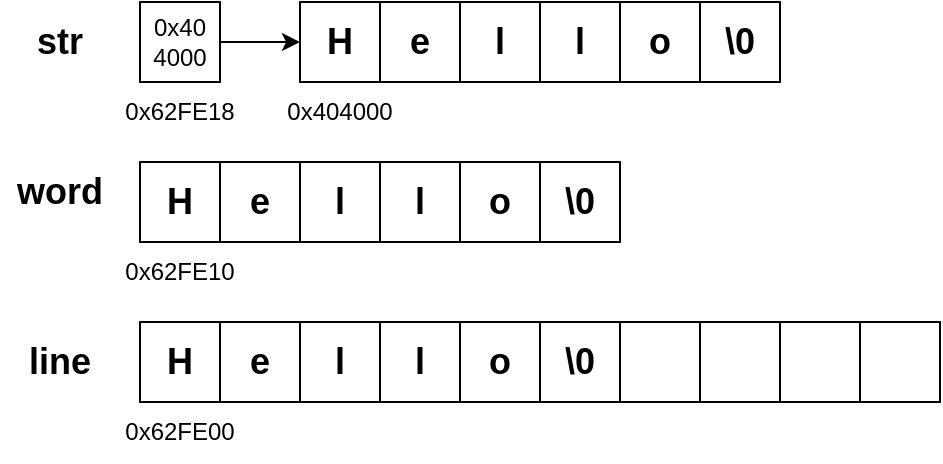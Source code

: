 <mxfile version="22.1.11" type="device">
  <diagram name="第 1 页" id="TVztQ_a74Xf42YGPL9JP">
    <mxGraphModel dx="794" dy="519" grid="1" gridSize="10" guides="1" tooltips="1" connect="1" arrows="1" fold="1" page="1" pageScale="1" pageWidth="827" pageHeight="1169" math="0" shadow="0">
      <root>
        <mxCell id="0" />
        <mxCell id="1" parent="0" />
        <mxCell id="1Rpf-YfhGe_tuVyqpzgH-18" value="" style="rounded=0;whiteSpace=wrap;html=1;strokeColor=default;align=center;verticalAlign=middle;fontFamily=Helvetica;fontSize=12;fontColor=default;fillColor=none;" parent="1" vertex="1">
          <mxGeometry x="160" y="280" width="240" height="40" as="geometry" />
        </mxCell>
        <mxCell id="1Rpf-YfhGe_tuVyqpzgH-1" value="" style="rounded=0;whiteSpace=wrap;html=1;fillColor=none;" parent="1" vertex="1">
          <mxGeometry x="160" y="360" width="400" height="40" as="geometry" />
        </mxCell>
        <mxCell id="1Rpf-YfhGe_tuVyqpzgH-12" value="&lt;b&gt;&lt;font style=&quot;font-size: 18px;&quot;&gt;H&lt;/font&gt;&lt;/b&gt;" style="rounded=0;whiteSpace=wrap;html=1;strokeColor=default;align=center;verticalAlign=middle;fontFamily=Helvetica;fontSize=12;fontColor=default;fillColor=none;" parent="1" vertex="1">
          <mxGeometry x="160" y="280" width="40" height="40" as="geometry" />
        </mxCell>
        <mxCell id="1Rpf-YfhGe_tuVyqpzgH-19" value="&lt;span style=&quot;font-size: 18px;&quot;&gt;&lt;b&gt;e&lt;/b&gt;&lt;/span&gt;" style="rounded=0;whiteSpace=wrap;html=1;strokeColor=default;align=center;verticalAlign=middle;fontFamily=Helvetica;fontSize=12;fontColor=default;fillColor=none;" parent="1" vertex="1">
          <mxGeometry x="200" y="280" width="40" height="40" as="geometry" />
        </mxCell>
        <mxCell id="1Rpf-YfhGe_tuVyqpzgH-20" value="&lt;b&gt;&lt;font style=&quot;font-size: 18px;&quot;&gt;l&lt;/font&gt;&lt;/b&gt;" style="rounded=0;whiteSpace=wrap;html=1;strokeColor=default;align=center;verticalAlign=middle;fontFamily=Helvetica;fontSize=12;fontColor=default;fillColor=none;" parent="1" vertex="1">
          <mxGeometry x="240" y="280" width="40" height="40" as="geometry" />
        </mxCell>
        <mxCell id="1Rpf-YfhGe_tuVyqpzgH-21" value="&lt;span style=&quot;font-size: 18px;&quot;&gt;&lt;b&gt;l&lt;/b&gt;&lt;/span&gt;" style="rounded=0;whiteSpace=wrap;html=1;strokeColor=default;align=center;verticalAlign=middle;fontFamily=Helvetica;fontSize=12;fontColor=default;fillColor=none;" parent="1" vertex="1">
          <mxGeometry x="280" y="280" width="40" height="40" as="geometry" />
        </mxCell>
        <mxCell id="1Rpf-YfhGe_tuVyqpzgH-24" value="&lt;b&gt;&lt;font style=&quot;font-size: 18px;&quot;&gt;o&lt;/font&gt;&lt;/b&gt;" style="rounded=0;whiteSpace=wrap;html=1;strokeColor=default;align=center;verticalAlign=middle;fontFamily=Helvetica;fontSize=12;fontColor=default;fillColor=none;" parent="1" vertex="1">
          <mxGeometry x="320" y="280" width="40" height="40" as="geometry" />
        </mxCell>
        <mxCell id="1Rpf-YfhGe_tuVyqpzgH-25" value="&lt;span style=&quot;font-size: 18px;&quot;&gt;&lt;b&gt;\0&lt;/b&gt;&lt;/span&gt;" style="rounded=0;whiteSpace=wrap;html=1;strokeColor=default;align=center;verticalAlign=middle;fontFamily=Helvetica;fontSize=12;fontColor=default;fillColor=none;" parent="1" vertex="1">
          <mxGeometry x="360" y="280" width="40" height="40" as="geometry" />
        </mxCell>
        <mxCell id="1Rpf-YfhGe_tuVyqpzgH-26" value="&lt;b&gt;&lt;font style=&quot;font-size: 18px;&quot;&gt;H&lt;/font&gt;&lt;/b&gt;" style="rounded=0;whiteSpace=wrap;html=1;strokeColor=default;align=center;verticalAlign=middle;fontFamily=Helvetica;fontSize=12;fontColor=default;fillColor=none;" parent="1" vertex="1">
          <mxGeometry x="160" y="360" width="40" height="40" as="geometry" />
        </mxCell>
        <mxCell id="1Rpf-YfhGe_tuVyqpzgH-27" value="&lt;span style=&quot;font-size: 18px;&quot;&gt;&lt;b&gt;e&lt;/b&gt;&lt;/span&gt;" style="rounded=0;whiteSpace=wrap;html=1;strokeColor=default;align=center;verticalAlign=middle;fontFamily=Helvetica;fontSize=12;fontColor=default;fillColor=none;" parent="1" vertex="1">
          <mxGeometry x="200" y="360" width="40" height="40" as="geometry" />
        </mxCell>
        <mxCell id="1Rpf-YfhGe_tuVyqpzgH-28" value="&lt;b&gt;&lt;font style=&quot;font-size: 18px;&quot;&gt;l&lt;/font&gt;&lt;/b&gt;" style="rounded=0;whiteSpace=wrap;html=1;strokeColor=default;align=center;verticalAlign=middle;fontFamily=Helvetica;fontSize=12;fontColor=default;fillColor=none;" parent="1" vertex="1">
          <mxGeometry x="240" y="360" width="40" height="40" as="geometry" />
        </mxCell>
        <mxCell id="1Rpf-YfhGe_tuVyqpzgH-29" value="&lt;span style=&quot;font-size: 18px;&quot;&gt;&lt;b&gt;l&lt;/b&gt;&lt;/span&gt;" style="rounded=0;whiteSpace=wrap;html=1;strokeColor=default;align=center;verticalAlign=middle;fontFamily=Helvetica;fontSize=12;fontColor=default;fillColor=none;" parent="1" vertex="1">
          <mxGeometry x="280" y="360" width="40" height="40" as="geometry" />
        </mxCell>
        <mxCell id="1Rpf-YfhGe_tuVyqpzgH-30" value="&lt;b&gt;&lt;font style=&quot;font-size: 18px;&quot;&gt;o&lt;/font&gt;&lt;/b&gt;" style="rounded=0;whiteSpace=wrap;html=1;strokeColor=default;align=center;verticalAlign=middle;fontFamily=Helvetica;fontSize=12;fontColor=default;fillColor=none;" parent="1" vertex="1">
          <mxGeometry x="320" y="360" width="40" height="40" as="geometry" />
        </mxCell>
        <mxCell id="1Rpf-YfhGe_tuVyqpzgH-31" value="&lt;span style=&quot;font-size: 18px;&quot;&gt;&lt;b&gt;\0&lt;/b&gt;&lt;/span&gt;" style="rounded=0;whiteSpace=wrap;html=1;strokeColor=default;align=center;verticalAlign=middle;fontFamily=Helvetica;fontSize=12;fontColor=default;fillColor=none;" parent="1" vertex="1">
          <mxGeometry x="360" y="360" width="40" height="40" as="geometry" />
        </mxCell>
        <mxCell id="1Rpf-YfhGe_tuVyqpzgH-32" value="" style="rounded=0;whiteSpace=wrap;html=1;strokeColor=default;align=center;verticalAlign=middle;fontFamily=Helvetica;fontSize=12;fontColor=default;fillColor=none;" parent="1" vertex="1">
          <mxGeometry x="400" y="360" width="40" height="40" as="geometry" />
        </mxCell>
        <mxCell id="1Rpf-YfhGe_tuVyqpzgH-33" value="" style="rounded=0;whiteSpace=wrap;html=1;strokeColor=default;align=center;verticalAlign=middle;fontFamily=Helvetica;fontSize=12;fontColor=default;fillColor=none;" parent="1" vertex="1">
          <mxGeometry x="440" y="360" width="40" height="40" as="geometry" />
        </mxCell>
        <mxCell id="1Rpf-YfhGe_tuVyqpzgH-34" value="" style="rounded=0;whiteSpace=wrap;html=1;strokeColor=default;align=center;verticalAlign=middle;fontFamily=Helvetica;fontSize=12;fontColor=default;fillColor=none;" parent="1" vertex="1">
          <mxGeometry x="480" y="360" width="40" height="40" as="geometry" />
        </mxCell>
        <mxCell id="1Rpf-YfhGe_tuVyqpzgH-35" value="" style="rounded=0;whiteSpace=wrap;html=1;strokeColor=default;align=center;verticalAlign=middle;fontFamily=Helvetica;fontSize=12;fontColor=default;fillColor=none;" parent="1" vertex="1">
          <mxGeometry x="520" y="360" width="40" height="40" as="geometry" />
        </mxCell>
        <mxCell id="1Rpf-YfhGe_tuVyqpzgH-43" style="edgeStyle=orthogonalEdgeStyle;rounded=0;orthogonalLoop=1;jettySize=auto;html=1;exitX=1;exitY=0.5;exitDx=0;exitDy=0;entryX=0;entryY=0.5;entryDx=0;entryDy=0;fontFamily=Helvetica;fontSize=12;fontColor=default;" parent="1" source="1Rpf-YfhGe_tuVyqpzgH-36" target="1Rpf-YfhGe_tuVyqpzgH-37" edge="1">
          <mxGeometry relative="1" as="geometry" />
        </mxCell>
        <mxCell id="1Rpf-YfhGe_tuVyqpzgH-36" value="0x40&lt;br&gt;4000" style="rounded=0;whiteSpace=wrap;html=1;strokeColor=default;align=center;verticalAlign=middle;fontFamily=Helvetica;fontSize=12;fontColor=default;fillColor=none;" parent="1" vertex="1">
          <mxGeometry x="160" y="200" width="40" height="40" as="geometry" />
        </mxCell>
        <mxCell id="1Rpf-YfhGe_tuVyqpzgH-37" value="&lt;b&gt;&lt;font style=&quot;font-size: 18px;&quot;&gt;H&lt;/font&gt;&lt;/b&gt;" style="rounded=0;whiteSpace=wrap;html=1;strokeColor=default;align=center;verticalAlign=middle;fontFamily=Helvetica;fontSize=12;fontColor=default;fillColor=none;" parent="1" vertex="1">
          <mxGeometry x="240" y="200" width="40" height="40" as="geometry" />
        </mxCell>
        <mxCell id="1Rpf-YfhGe_tuVyqpzgH-38" value="&lt;span style=&quot;font-size: 18px;&quot;&gt;&lt;b&gt;e&lt;/b&gt;&lt;/span&gt;" style="rounded=0;whiteSpace=wrap;html=1;strokeColor=default;align=center;verticalAlign=middle;fontFamily=Helvetica;fontSize=12;fontColor=default;fillColor=none;" parent="1" vertex="1">
          <mxGeometry x="280" y="200" width="40" height="40" as="geometry" />
        </mxCell>
        <mxCell id="1Rpf-YfhGe_tuVyqpzgH-39" value="&lt;b&gt;&lt;font style=&quot;font-size: 18px;&quot;&gt;l&lt;/font&gt;&lt;/b&gt;" style="rounded=0;whiteSpace=wrap;html=1;strokeColor=default;align=center;verticalAlign=middle;fontFamily=Helvetica;fontSize=12;fontColor=default;fillColor=none;" parent="1" vertex="1">
          <mxGeometry x="320" y="200" width="40" height="40" as="geometry" />
        </mxCell>
        <mxCell id="1Rpf-YfhGe_tuVyqpzgH-40" value="&lt;span style=&quot;font-size: 18px;&quot;&gt;&lt;b&gt;l&lt;/b&gt;&lt;/span&gt;" style="rounded=0;whiteSpace=wrap;html=1;strokeColor=default;align=center;verticalAlign=middle;fontFamily=Helvetica;fontSize=12;fontColor=default;fillColor=none;" parent="1" vertex="1">
          <mxGeometry x="360" y="200" width="40" height="40" as="geometry" />
        </mxCell>
        <mxCell id="1Rpf-YfhGe_tuVyqpzgH-41" value="&lt;b&gt;&lt;font style=&quot;font-size: 18px;&quot;&gt;o&lt;/font&gt;&lt;/b&gt;" style="rounded=0;whiteSpace=wrap;html=1;strokeColor=default;align=center;verticalAlign=middle;fontFamily=Helvetica;fontSize=12;fontColor=default;fillColor=none;" parent="1" vertex="1">
          <mxGeometry x="400" y="200" width="40" height="40" as="geometry" />
        </mxCell>
        <mxCell id="1Rpf-YfhGe_tuVyqpzgH-42" value="&lt;span style=&quot;font-size: 18px;&quot;&gt;&lt;b&gt;\0&lt;/b&gt;&lt;/span&gt;" style="rounded=0;whiteSpace=wrap;html=1;strokeColor=default;align=center;verticalAlign=middle;fontFamily=Helvetica;fontSize=12;fontColor=default;fillColor=none;" parent="1" vertex="1">
          <mxGeometry x="440" y="200" width="40" height="40" as="geometry" />
        </mxCell>
        <mxCell id="1Rpf-YfhGe_tuVyqpzgH-44" value="&lt;b&gt;&lt;font style=&quot;font-size: 18px;&quot;&gt;word&lt;/font&gt;&lt;/b&gt;" style="text;html=1;strokeColor=none;fillColor=none;align=center;verticalAlign=middle;whiteSpace=wrap;rounded=0;fontSize=12;fontFamily=Helvetica;fontColor=default;" parent="1" vertex="1">
          <mxGeometry x="90" y="280" width="60" height="30" as="geometry" />
        </mxCell>
        <mxCell id="1Rpf-YfhGe_tuVyqpzgH-45" value="&lt;b&gt;&lt;font style=&quot;font-size: 18px;&quot;&gt;line&lt;/font&gt;&lt;/b&gt;" style="text;html=1;strokeColor=none;fillColor=none;align=center;verticalAlign=middle;whiteSpace=wrap;rounded=0;fontSize=12;fontFamily=Helvetica;fontColor=default;" parent="1" vertex="1">
          <mxGeometry x="90" y="365" width="60" height="30" as="geometry" />
        </mxCell>
        <mxCell id="1Rpf-YfhGe_tuVyqpzgH-46" value="&lt;b&gt;&lt;font style=&quot;font-size: 18px;&quot;&gt;str&lt;/font&gt;&lt;/b&gt;" style="text;html=1;strokeColor=none;fillColor=none;align=center;verticalAlign=middle;whiteSpace=wrap;rounded=0;fontSize=12;fontFamily=Helvetica;fontColor=default;" parent="1" vertex="1">
          <mxGeometry x="90" y="205" width="60" height="30" as="geometry" />
        </mxCell>
        <mxCell id="1Rpf-YfhGe_tuVyqpzgH-47" value="0x404000" style="text;html=1;strokeColor=none;fillColor=none;align=center;verticalAlign=middle;whiteSpace=wrap;rounded=0;fontSize=12;fontFamily=Helvetica;fontColor=default;" parent="1" vertex="1">
          <mxGeometry x="230" y="240" width="60" height="30" as="geometry" />
        </mxCell>
        <mxCell id="1Rpf-YfhGe_tuVyqpzgH-48" value="0x62FE10" style="text;html=1;strokeColor=none;fillColor=none;align=center;verticalAlign=middle;whiteSpace=wrap;rounded=0;fontSize=12;fontFamily=Helvetica;fontColor=default;" parent="1" vertex="1">
          <mxGeometry x="150" y="320" width="60" height="30" as="geometry" />
        </mxCell>
        <mxCell id="1Rpf-YfhGe_tuVyqpzgH-49" value="0x62FE00" style="text;html=1;strokeColor=none;fillColor=none;align=center;verticalAlign=middle;whiteSpace=wrap;rounded=0;fontSize=12;fontFamily=Helvetica;fontColor=default;" parent="1" vertex="1">
          <mxGeometry x="150" y="400" width="60" height="30" as="geometry" />
        </mxCell>
        <mxCell id="15nzf2rI8e0xU8AvTDEq-1" value="0x62FE18" style="text;html=1;strokeColor=none;fillColor=none;align=center;verticalAlign=middle;whiteSpace=wrap;rounded=0;fontSize=12;fontFamily=Helvetica;fontColor=default;" vertex="1" parent="1">
          <mxGeometry x="150" y="240" width="60" height="30" as="geometry" />
        </mxCell>
      </root>
    </mxGraphModel>
  </diagram>
</mxfile>
